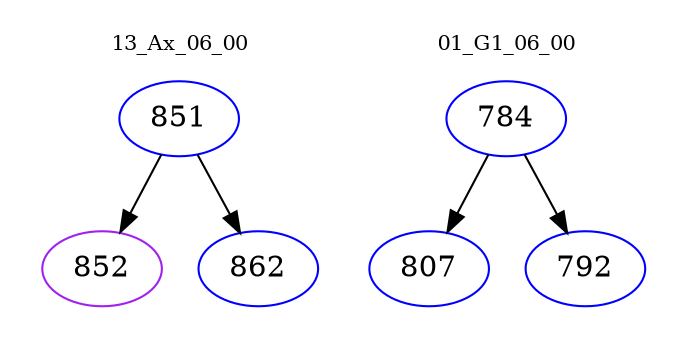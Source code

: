 digraph{
subgraph cluster_0 {
color = white
label = "13_Ax_06_00";
fontsize=10;
T0_851 [label="851", color="blue"]
T0_851 -> T0_852 [color="black"]
T0_852 [label="852", color="purple"]
T0_851 -> T0_862 [color="black"]
T0_862 [label="862", color="blue"]
}
subgraph cluster_1 {
color = white
label = "01_G1_06_00";
fontsize=10;
T1_784 [label="784", color="blue"]
T1_784 -> T1_807 [color="black"]
T1_807 [label="807", color="blue"]
T1_784 -> T1_792 [color="black"]
T1_792 [label="792", color="blue"]
}
}
